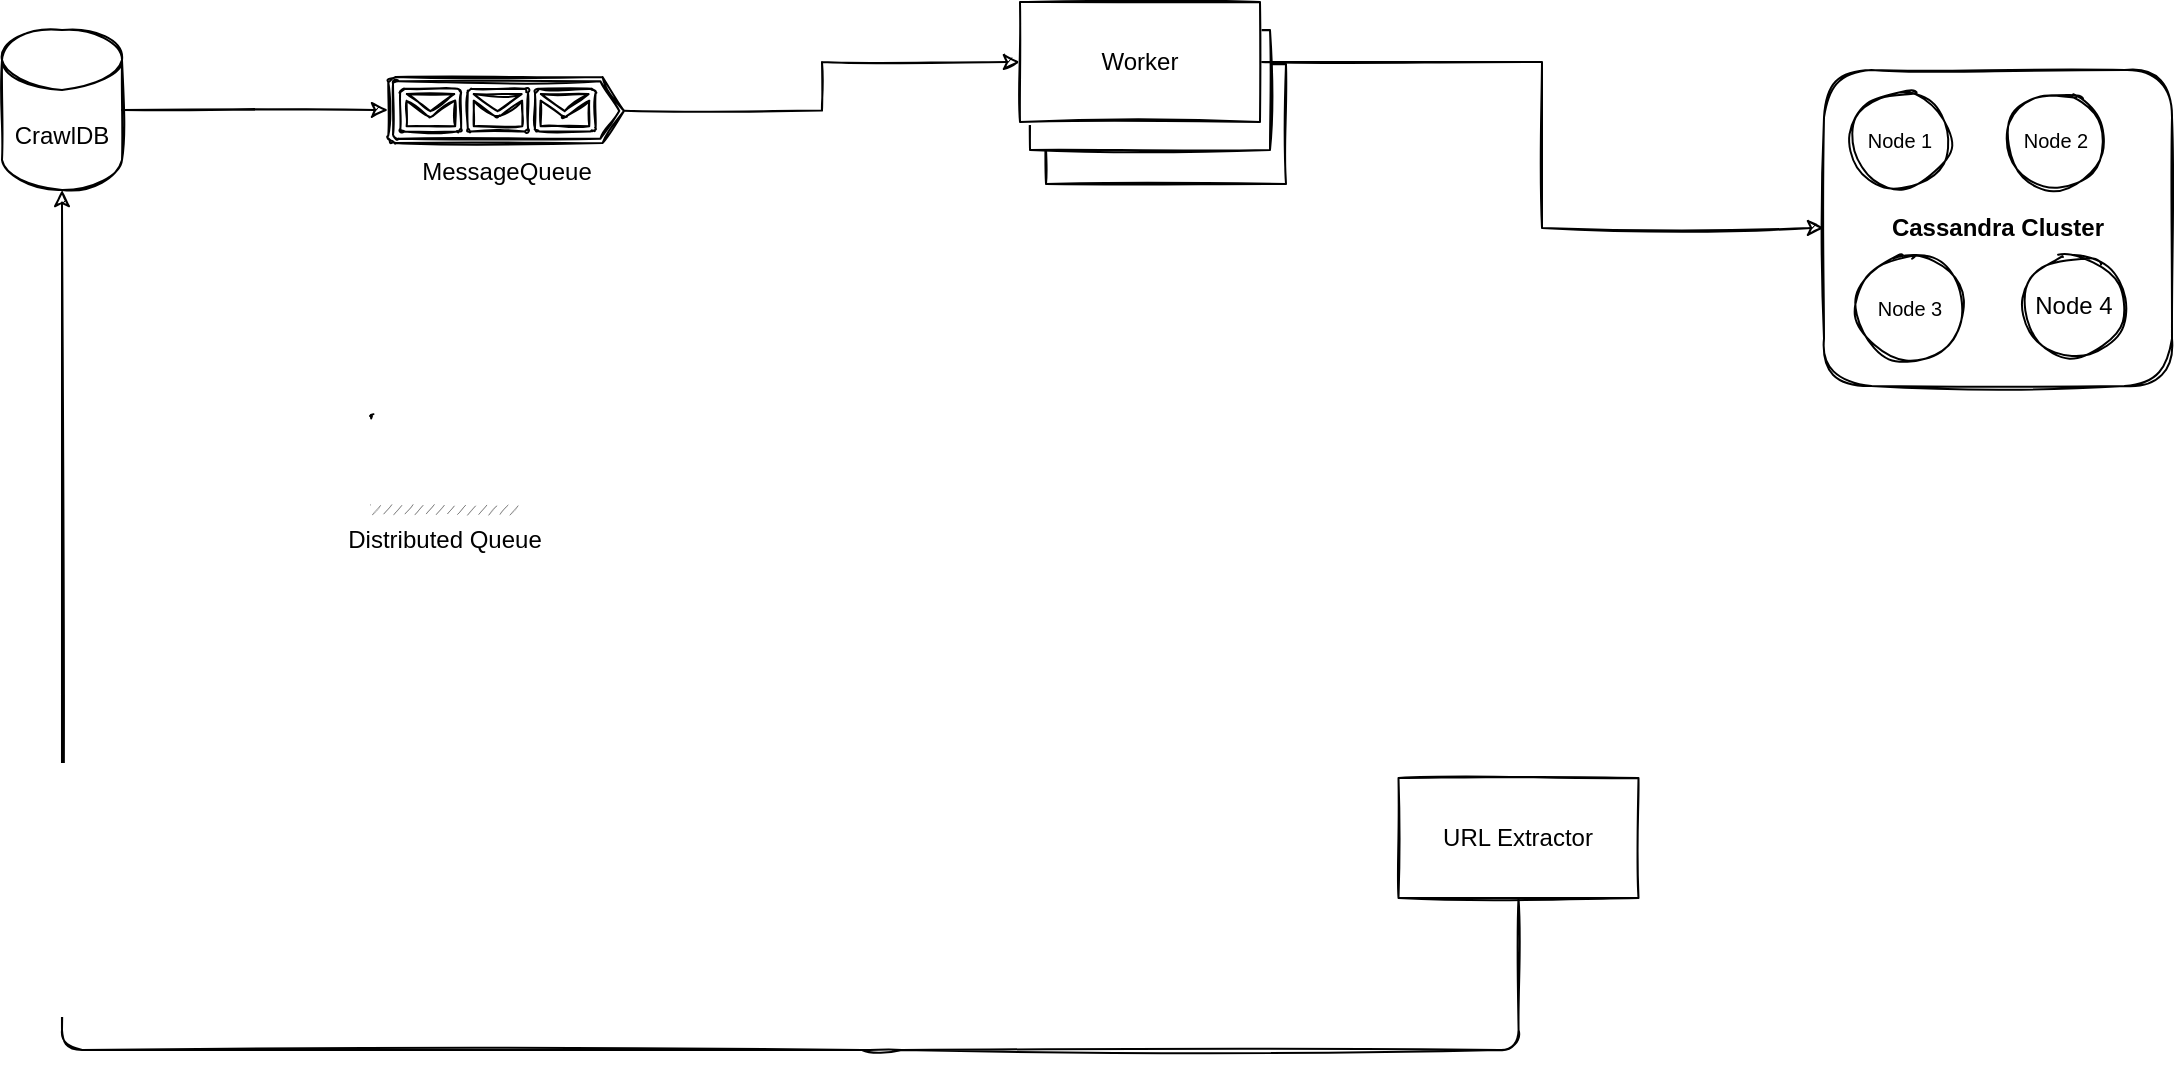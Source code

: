 <mxfile version="15.2.9" type="github">
  <diagram id="nRnwy9bqwAdsgw1rvbSV" name="Page-1">
    <mxGraphModel dx="1550" dy="867" grid="0" gridSize="10" guides="1" tooltips="1" connect="1" arrows="1" fold="1" page="1" pageScale="1" pageWidth="850" pageHeight="1100" background="#ffffff" math="0" shadow="0">
      <root>
        <mxCell id="0" />
        <mxCell id="1" parent="0" />
        <mxCell id="4lNZEfjjOi12hhjQbJmt-16" style="edgeStyle=orthogonalEdgeStyle;orthogonalLoop=1;jettySize=auto;html=1;exitX=0.5;exitY=1;exitDx=0;exitDy=0;entryX=0.5;entryY=1;entryDx=0;entryDy=0;entryPerimeter=0;sketch=1;" parent="1" source="4lNZEfjjOi12hhjQbJmt-11" target="4lNZEfjjOi12hhjQbJmt-1" edge="1">
          <mxGeometry relative="1" as="geometry">
            <mxPoint x="480" y="530" as="sourcePoint" />
            <Array as="points">
              <mxPoint x="480" y="600" />
              <mxPoint x="320" y="600" />
              <mxPoint x="70" y="600" />
            </Array>
          </mxGeometry>
        </mxCell>
        <mxCell id="IWWZvKXdtsEpA_HbXWfL-3" style="edgeStyle=orthogonalEdgeStyle;orthogonalLoop=1;jettySize=auto;html=1;exitX=1;exitY=0.5;exitDx=0;exitDy=0;exitPerimeter=0;entryX=0;entryY=0.5;entryDx=0;entryDy=0;entryPerimeter=0;sketch=1;" edge="1" parent="1" source="4lNZEfjjOi12hhjQbJmt-1" target="IWWZvKXdtsEpA_HbXWfL-1">
          <mxGeometry relative="1" as="geometry">
            <mxPoint x="153.2" y="130" as="targetPoint" />
          </mxGeometry>
        </mxCell>
        <mxCell id="4lNZEfjjOi12hhjQbJmt-1" value="CrawlDB" style="shape=cylinder3;whiteSpace=wrap;html=1;boundedLbl=1;backgroundOutline=1;size=15;sketch=1;" parent="1" vertex="1">
          <mxGeometry x="40" y="90" width="60" height="80" as="geometry" />
        </mxCell>
        <mxCell id="4lNZEfjjOi12hhjQbJmt-2" value="Fetcher" style="whiteSpace=wrap;html=1;sketch=1;" parent="1" vertex="1">
          <mxGeometry x="562" y="107" width="120" height="60" as="geometry" />
        </mxCell>
        <mxCell id="4lNZEfjjOi12hhjQbJmt-9" value="Distributed Queue" style="outlineConnect=0;dashed=0;verticalLabelPosition=bottom;verticalAlign=top;align=center;html=1;shape=mxgraph.aws3.queue;sketch=1;" parent="1" vertex="1">
          <mxGeometry x="224" y="283" width="73.5" height="48" as="geometry" />
        </mxCell>
        <mxCell id="4lNZEfjjOi12hhjQbJmt-11" value="URL Extractor" style="fontColor=default;whiteSpace=wrap;html=1;sketch=1;" parent="1" vertex="1">
          <mxGeometry x="738.25" y="464" width="120" height="60" as="geometry" />
        </mxCell>
        <mxCell id="IWWZvKXdtsEpA_HbXWfL-9" style="edgeStyle=orthogonalEdgeStyle;rounded=0;orthogonalLoop=1;jettySize=auto;html=1;exitX=1;exitY=0.51;exitDx=0;exitDy=0;exitPerimeter=0;entryX=0;entryY=0.5;entryDx=0;entryDy=0;sketch=1;" edge="1" parent="1" source="IWWZvKXdtsEpA_HbXWfL-1" target="IWWZvKXdtsEpA_HbXWfL-7">
          <mxGeometry relative="1" as="geometry" />
        </mxCell>
        <mxCell id="IWWZvKXdtsEpA_HbXWfL-1" value="MessageQueue&lt;br&gt;" style="verticalLabelPosition=bottom;html=1;verticalAlign=top;align=center;shape=mxgraph.azure.queue_generic;pointerEvents=1;sketch=1;" vertex="1" parent="1">
          <mxGeometry x="233" y="113.5" width="118" height="33" as="geometry" />
        </mxCell>
        <mxCell id="IWWZvKXdtsEpA_HbXWfL-2" value="" style="edgeStyle=orthogonalEdgeStyle;orthogonalLoop=1;jettySize=auto;html=1;exitX=1;exitY=0.51;exitDx=0;exitDy=0;exitPerimeter=0;endArrow=none;sketch=1;" edge="1" parent="1">
          <mxGeometry relative="1" as="geometry">
            <mxPoint x="590.25" y="149.83" as="sourcePoint" />
            <mxPoint x="612.25" y="150" as="targetPoint" />
          </mxGeometry>
        </mxCell>
        <mxCell id="IWWZvKXdtsEpA_HbXWfL-6" value="Fetcher" style="whiteSpace=wrap;html=1;sketch=1;" vertex="1" parent="1">
          <mxGeometry x="554" y="90" width="120" height="60" as="geometry" />
        </mxCell>
        <mxCell id="IWWZvKXdtsEpA_HbXWfL-40" style="edgeStyle=orthogonalEdgeStyle;rounded=0;sketch=1;orthogonalLoop=1;jettySize=auto;html=1;exitX=1;exitY=0.5;exitDx=0;exitDy=0;entryX=0;entryY=0.5;entryDx=0;entryDy=0;fontSize=10;" edge="1" parent="1" source="IWWZvKXdtsEpA_HbXWfL-7" target="IWWZvKXdtsEpA_HbXWfL-16">
          <mxGeometry relative="1" as="geometry" />
        </mxCell>
        <mxCell id="IWWZvKXdtsEpA_HbXWfL-7" value="Worker" style="whiteSpace=wrap;html=1;sketch=1;" vertex="1" parent="1">
          <mxGeometry x="549" y="76" width="120" height="60" as="geometry" />
        </mxCell>
        <mxCell id="IWWZvKXdtsEpA_HbXWfL-16" value="&lt;b&gt;Cassandra Cluster&lt;/b&gt;" style="rounded=1;whiteSpace=wrap;html=1;sketch=1;" vertex="1" parent="1">
          <mxGeometry x="951" y="110" width="174" height="158" as="geometry" />
        </mxCell>
        <mxCell id="IWWZvKXdtsEpA_HbXWfL-17" value="&lt;span style=&quot;font-size: 10px&quot;&gt;Node 2&lt;/span&gt;" style="ellipse;whiteSpace=wrap;html=1;aspect=fixed;sketch=1;" vertex="1" parent="1">
          <mxGeometry x="1042" y="120.5" width="49.5" height="49.5" as="geometry" />
        </mxCell>
        <mxCell id="IWWZvKXdtsEpA_HbXWfL-18" value="Node 1" style="ellipse;whiteSpace=wrap;html=1;aspect=fixed;fontSize=10;sketch=1;" vertex="1" parent="1">
          <mxGeometry x="964" y="120" width="50" height="50" as="geometry" />
        </mxCell>
        <mxCell id="IWWZvKXdtsEpA_HbXWfL-19" value="&lt;span style=&quot;font-size: 10px&quot;&gt;Node 3&lt;/span&gt;" style="ellipse;whiteSpace=wrap;html=1;aspect=fixed;sketch=1;" vertex="1" parent="1">
          <mxGeometry x="967" y="202" width="54" height="54" as="geometry" />
        </mxCell>
        <mxCell id="IWWZvKXdtsEpA_HbXWfL-20" value="Node 4" style="ellipse;whiteSpace=wrap;html=1;aspect=fixed;sketch=1;" vertex="1" parent="1">
          <mxGeometry x="1050" y="202" width="52" height="52" as="geometry" />
        </mxCell>
      </root>
    </mxGraphModel>
  </diagram>
</mxfile>
